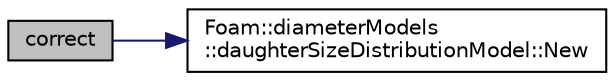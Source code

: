 digraph "correct"
{
  bgcolor="transparent";
  edge [fontname="Helvetica",fontsize="10",labelfontname="Helvetica",labelfontsize="10"];
  node [fontname="Helvetica",fontsize="10",shape=record];
  rankdir="LR";
  Node1 [label="correct",height=0.2,width=0.4,color="black", fillcolor="grey75", style="filled" fontcolor="black"];
  Node1 -> Node2 [color="midnightblue",fontsize="10",style="solid",fontname="Helvetica"];
  Node2 [label="Foam::diameterModels\l::daughterSizeDistributionModel::New",height=0.2,width=0.4,color="black",URL="$classFoam_1_1diameterModels_1_1daughterSizeDistributionModel.html#a56b6f1b63b9f7fd3aefaff448e81f13b"];
}
